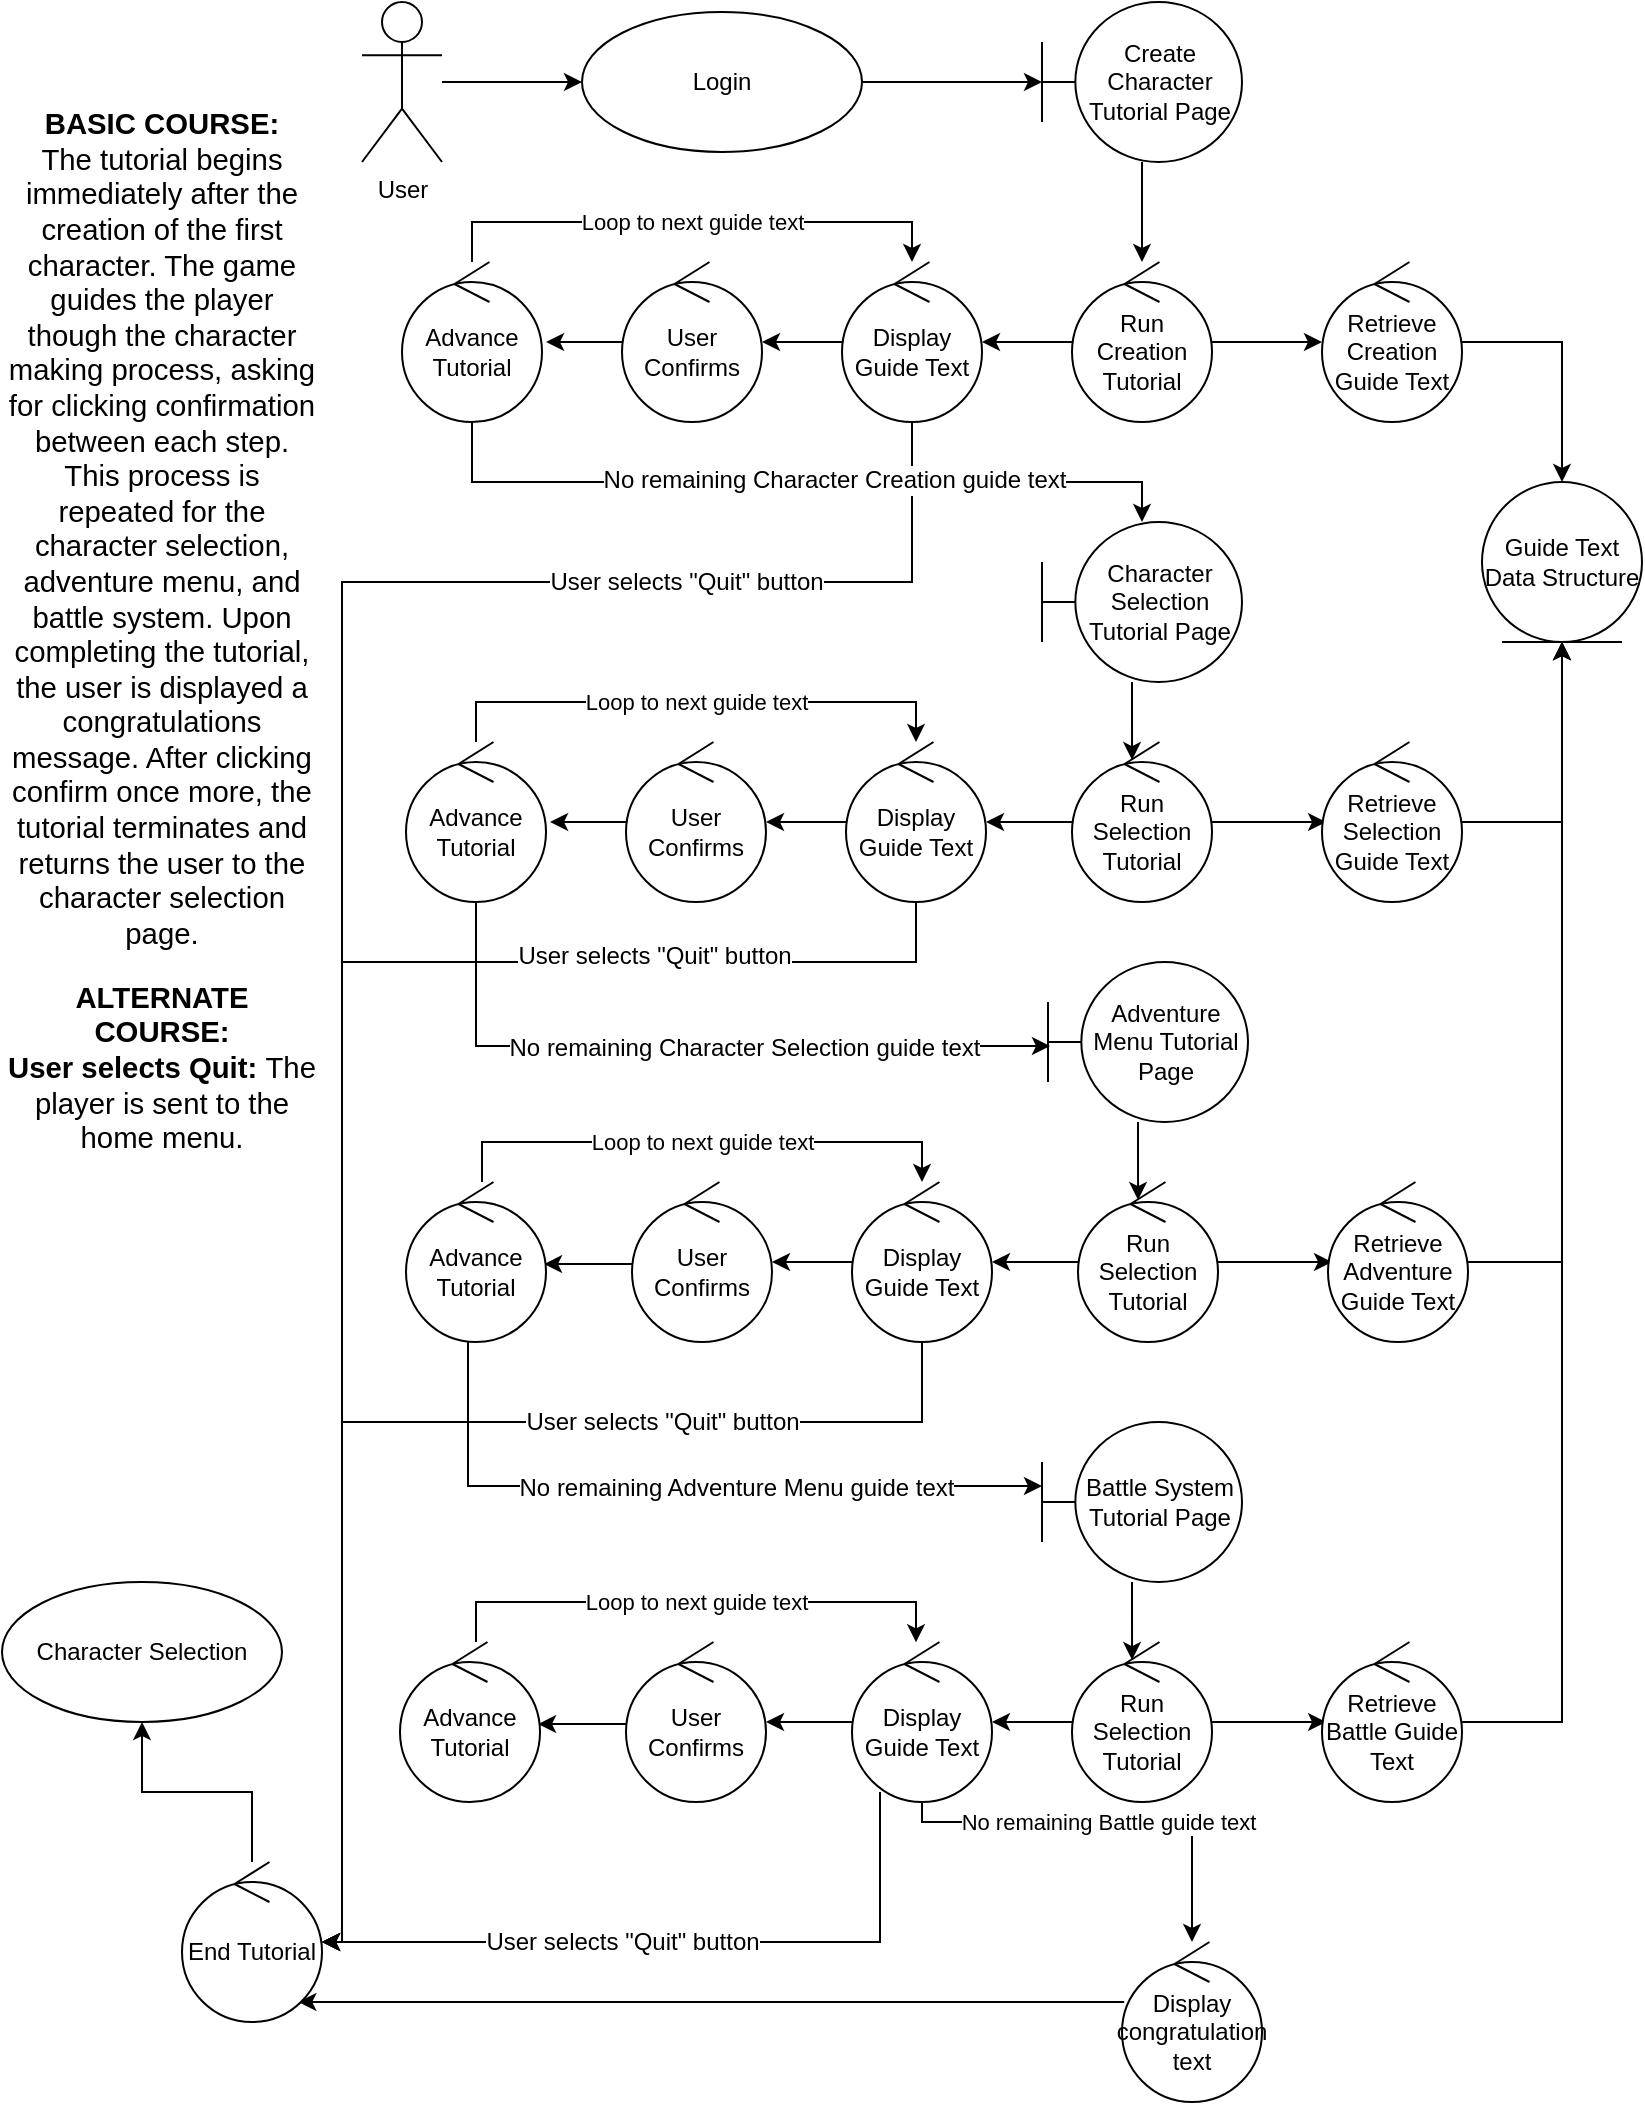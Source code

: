 <mxfile version="12.6.4" type="google"><diagram id="2UdwjRLN_vHw5Dow6xXX" name="Page-1"><mxGraphModel dx="495" dy="556" grid="1" gridSize="10" guides="1" tooltips="1" connect="1" arrows="1" fold="1" page="1" pageScale="1" pageWidth="850" pageHeight="1100" math="0" shadow="0"><root><mxCell id="0"/><mxCell id="1" parent="0"/><mxCell id="VDjBwOHAa2X8nMPVWQ8M-1" value="&lt;span id=&quot;docs-internal-guid-f6278458-7fff-3346-8fca-7a085c762b03&quot;&gt;&lt;p dir=&quot;ltr&quot; style=&quot;line-height: 1.2 ; margin-top: 0pt ; margin-bottom: 0pt&quot;&gt;&lt;span style=&quot;font-size: 11pt ; font-family: &amp;#34;arial&amp;#34; ; background-color: transparent ; font-weight: 700 ; vertical-align: baseline ; white-space: pre-wrap&quot;&gt;BASIC COURSE:&lt;/span&gt;&lt;/p&gt;&lt;p dir=&quot;ltr&quot; style=&quot;line-height: 1.2 ; margin-top: 0pt ; margin-bottom: 0pt&quot;&gt;&lt;span style=&quot;font-size: 11pt ; font-family: &amp;#34;arial&amp;#34; ; background-color: transparent ; vertical-align: baseline ; white-space: pre-wrap&quot;&gt;The tutorial begins immediately after the creation of the first character. The game guides the player though the character making process, asking for clicking confirmation between each step. This process is repeated for the character selection, adventure menu, and battle system. Upon completing the tutorial, the user is displayed a congratulations message. After clicking confirm once more, the tutorial terminates and returns the user to the character selection page.&lt;/span&gt;&lt;/p&gt;&lt;br&gt;&lt;p dir=&quot;ltr&quot; style=&quot;line-height: 1.2 ; margin-top: 0pt ; margin-bottom: 0pt&quot;&gt;&lt;span style=&quot;font-size: 11pt ; font-family: &amp;#34;arial&amp;#34; ; background-color: transparent ; font-weight: 700 ; vertical-align: baseline ; white-space: pre-wrap&quot;&gt;ALTERNATE COURSE:&lt;/span&gt;&lt;/p&gt;&lt;span style=&quot;font-size: 11pt ; font-family: &amp;#34;arial&amp;#34; ; background-color: transparent ; font-weight: 700 ; vertical-align: baseline ; white-space: pre-wrap&quot;&gt;User selects Quit: &lt;/span&gt;&lt;span style=&quot;font-size: 11pt ; font-family: &amp;#34;arial&amp;#34; ; background-color: transparent ; vertical-align: baseline ; white-space: pre-wrap&quot;&gt;The player is sent to the home menu.&lt;/span&gt;&lt;/span&gt;" style="text;html=1;strokeColor=none;fillColor=none;align=center;verticalAlign=middle;whiteSpace=wrap;rounded=0;" vertex="1" parent="1"><mxGeometry x="20" y="70" width="160" height="570" as="geometry"/></mxCell><mxCell id="j0R39SX2IFzxRNara5FX-3" style="edgeStyle=orthogonalEdgeStyle;rounded=0;orthogonalLoop=1;jettySize=auto;html=1;" edge="1" parent="1" source="VDjBwOHAa2X8nMPVWQ8M-2" target="j0R39SX2IFzxRNara5FX-2"><mxGeometry relative="1" as="geometry"/></mxCell><mxCell id="VDjBwOHAa2X8nMPVWQ8M-2" value="User" style="shape=umlActor;verticalLabelPosition=bottom;labelBackgroundColor=#ffffff;verticalAlign=top;html=1;outlineConnect=0;" vertex="1" parent="1"><mxGeometry x="200" y="40" width="40" height="80" as="geometry"/></mxCell><mxCell id="j0R39SX2IFzxRNara5FX-4" style="edgeStyle=orthogonalEdgeStyle;rounded=0;orthogonalLoop=1;jettySize=auto;html=1;" edge="1" parent="1" source="j0R39SX2IFzxRNara5FX-2" target="VDjBwOHAa2X8nMPVWQ8M-3"><mxGeometry relative="1" as="geometry"/></mxCell><mxCell id="j0R39SX2IFzxRNara5FX-2" value="Login" style="ellipse;whiteSpace=wrap;html=1;" vertex="1" parent="1"><mxGeometry x="310" y="45" width="140" height="70" as="geometry"/></mxCell><mxCell id="j0R39SX2IFzxRNara5FX-6" style="edgeStyle=orthogonalEdgeStyle;rounded=0;orthogonalLoop=1;jettySize=auto;html=1;" edge="1" parent="1" source="VDjBwOHAa2X8nMPVWQ8M-3" target="j0R39SX2IFzxRNara5FX-5"><mxGeometry relative="1" as="geometry"><Array as="points"><mxPoint x="590" y="160"/><mxPoint x="590" y="160"/></Array></mxGeometry></mxCell><mxCell id="VDjBwOHAa2X8nMPVWQ8M-3" value="Create Character Tutorial Page" style="shape=umlBoundary;whiteSpace=wrap;html=1;" vertex="1" parent="1"><mxGeometry x="540" y="40" width="100" height="80" as="geometry"/></mxCell><mxCell id="j0R39SX2IFzxRNara5FX-8" style="edgeStyle=orthogonalEdgeStyle;rounded=0;orthogonalLoop=1;jettySize=auto;html=1;" edge="1" parent="1" source="j0R39SX2IFzxRNara5FX-5" target="j0R39SX2IFzxRNara5FX-7"><mxGeometry relative="1" as="geometry"/></mxCell><mxCell id="j0R39SX2IFzxRNara5FX-35" value="" style="edgeStyle=orthogonalEdgeStyle;rounded=0;orthogonalLoop=1;jettySize=auto;html=1;" edge="1" parent="1" source="j0R39SX2IFzxRNara5FX-5" target="j0R39SX2IFzxRNara5FX-34"><mxGeometry relative="1" as="geometry"/></mxCell><mxCell id="j0R39SX2IFzxRNara5FX-5" value="Run Creation Tutorial" style="ellipse;shape=umlControl;whiteSpace=wrap;html=1;" vertex="1" parent="1"><mxGeometry x="555" y="170" width="70" height="80" as="geometry"/></mxCell><mxCell id="j0R39SX2IFzxRNara5FX-39" style="edgeStyle=orthogonalEdgeStyle;rounded=0;orthogonalLoop=1;jettySize=auto;html=1;" edge="1" parent="1" source="j0R39SX2IFzxRNara5FX-34" target="j0R39SX2IFzxRNara5FX-38"><mxGeometry relative="1" as="geometry"/></mxCell><mxCell id="j0R39SX2IFzxRNara5FX-34" value="Retrieve Creation Guide Text" style="ellipse;shape=umlControl;whiteSpace=wrap;html=1;" vertex="1" parent="1"><mxGeometry x="680" y="170" width="70" height="80" as="geometry"/></mxCell><mxCell id="j0R39SX2IFzxRNara5FX-11" style="edgeStyle=orthogonalEdgeStyle;rounded=0;orthogonalLoop=1;jettySize=auto;html=1;" edge="1" parent="1" source="j0R39SX2IFzxRNara5FX-7" target="j0R39SX2IFzxRNara5FX-9"><mxGeometry relative="1" as="geometry"/></mxCell><mxCell id="j0R39SX2IFzxRNara5FX-78" style="edgeStyle=orthogonalEdgeStyle;rounded=0;orthogonalLoop=1;jettySize=auto;html=1;" edge="1" parent="1" source="j0R39SX2IFzxRNara5FX-7" target="j0R39SX2IFzxRNara5FX-74"><mxGeometry relative="1" as="geometry"><Array as="points"><mxPoint x="475" y="330"/><mxPoint x="190" y="330"/><mxPoint x="190" y="1010"/></Array></mxGeometry></mxCell><mxCell id="j0R39SX2IFzxRNara5FX-88" value="User selects &quot;Quit&quot; button" style="text;html=1;align=center;verticalAlign=middle;resizable=0;points=[];labelBackgroundColor=#ffffff;" connectable="0" vertex="1" parent="j0R39SX2IFzxRNara5FX-78"><mxGeometry x="-0.634" relative="1" as="geometry"><mxPoint as="offset"/></mxGeometry></mxCell><mxCell id="j0R39SX2IFzxRNara5FX-7" value="Display Guide Text" style="ellipse;shape=umlControl;whiteSpace=wrap;html=1;" vertex="1" parent="1"><mxGeometry x="440" y="170" width="70" height="80" as="geometry"/></mxCell><mxCell id="j0R39SX2IFzxRNara5FX-12" style="edgeStyle=orthogonalEdgeStyle;rounded=0;orthogonalLoop=1;jettySize=auto;html=1;entryX=1.029;entryY=0.5;entryDx=0;entryDy=0;entryPerimeter=0;" edge="1" parent="1" source="j0R39SX2IFzxRNara5FX-9" target="j0R39SX2IFzxRNara5FX-13"><mxGeometry relative="1" as="geometry"><mxPoint x="262" y="210" as="targetPoint"/></mxGeometry></mxCell><mxCell id="j0R39SX2IFzxRNara5FX-9" value="User Confirms" style="ellipse;shape=umlControl;whiteSpace=wrap;html=1;" vertex="1" parent="1"><mxGeometry x="330" y="170" width="70" height="80" as="geometry"/></mxCell><mxCell id="j0R39SX2IFzxRNara5FX-14" value="Loop to next guide text" style="edgeStyle=orthogonalEdgeStyle;rounded=0;orthogonalLoop=1;jettySize=auto;html=1;" edge="1" parent="1" source="j0R39SX2IFzxRNara5FX-13" target="j0R39SX2IFzxRNara5FX-7"><mxGeometry relative="1" as="geometry"><Array as="points"><mxPoint x="255" y="150"/><mxPoint x="475" y="150"/></Array></mxGeometry></mxCell><mxCell id="j0R39SX2IFzxRNara5FX-22" style="edgeStyle=orthogonalEdgeStyle;rounded=0;orthogonalLoop=1;jettySize=auto;html=1;" edge="1" parent="1" source="j0R39SX2IFzxRNara5FX-13" target="j0R39SX2IFzxRNara5FX-18"><mxGeometry relative="1" as="geometry"><Array as="points"><mxPoint x="255" y="280"/><mxPoint x="590" y="280"/></Array></mxGeometry></mxCell><mxCell id="j0R39SX2IFzxRNara5FX-23" value="No remaining Character Creation guide text" style="text;html=1;align=center;verticalAlign=middle;resizable=0;points=[];labelBackgroundColor=#ffffff;" connectable="0" vertex="1" parent="j0R39SX2IFzxRNara5FX-22"><mxGeometry x="0.096" y="1" relative="1" as="geometry"><mxPoint as="offset"/></mxGeometry></mxCell><mxCell id="j0R39SX2IFzxRNara5FX-13" value="Advance Tutorial" style="ellipse;shape=umlControl;whiteSpace=wrap;html=1;" vertex="1" parent="1"><mxGeometry x="220" y="170" width="70" height="80" as="geometry"/></mxCell><mxCell id="j0R39SX2IFzxRNara5FX-32" style="edgeStyle=orthogonalEdgeStyle;rounded=0;orthogonalLoop=1;jettySize=auto;html=1;entryX=0.429;entryY=0.113;entryDx=0;entryDy=0;entryPerimeter=0;" edge="1" parent="1" source="j0R39SX2IFzxRNara5FX-18" target="j0R39SX2IFzxRNara5FX-25"><mxGeometry relative="1" as="geometry"><Array as="points"><mxPoint x="585" y="390"/><mxPoint x="585" y="390"/></Array></mxGeometry></mxCell><mxCell id="j0R39SX2IFzxRNara5FX-18" value="Character Selection Tutorial Page" style="shape=umlBoundary;whiteSpace=wrap;html=1;" vertex="1" parent="1"><mxGeometry x="540" y="300" width="100" height="80" as="geometry"/></mxCell><mxCell id="j0R39SX2IFzxRNara5FX-24" style="edgeStyle=orthogonalEdgeStyle;rounded=0;orthogonalLoop=1;jettySize=auto;html=1;" edge="1" parent="1" source="j0R39SX2IFzxRNara5FX-25" target="j0R39SX2IFzxRNara5FX-27"><mxGeometry relative="1" as="geometry"/></mxCell><mxCell id="j0R39SX2IFzxRNara5FX-37" style="edgeStyle=orthogonalEdgeStyle;rounded=0;orthogonalLoop=1;jettySize=auto;html=1;entryX=0.029;entryY=0.5;entryDx=0;entryDy=0;entryPerimeter=0;" edge="1" parent="1" source="j0R39SX2IFzxRNara5FX-25" target="j0R39SX2IFzxRNara5FX-36"><mxGeometry relative="1" as="geometry"/></mxCell><mxCell id="j0R39SX2IFzxRNara5FX-25" value="Run Selection Tutorial" style="ellipse;shape=umlControl;whiteSpace=wrap;html=1;" vertex="1" parent="1"><mxGeometry x="555" y="410" width="70" height="80" as="geometry"/></mxCell><mxCell id="j0R39SX2IFzxRNara5FX-26" style="edgeStyle=orthogonalEdgeStyle;rounded=0;orthogonalLoop=1;jettySize=auto;html=1;" edge="1" parent="1" source="j0R39SX2IFzxRNara5FX-27" target="j0R39SX2IFzxRNara5FX-29"><mxGeometry relative="1" as="geometry"/></mxCell><mxCell id="j0R39SX2IFzxRNara5FX-79" style="edgeStyle=orthogonalEdgeStyle;rounded=0;orthogonalLoop=1;jettySize=auto;html=1;" edge="1" parent="1" source="j0R39SX2IFzxRNara5FX-27" target="j0R39SX2IFzxRNara5FX-74"><mxGeometry relative="1" as="geometry"><Array as="points"><mxPoint x="477" y="520"/><mxPoint x="190" y="520"/><mxPoint x="190" y="1010"/></Array></mxGeometry></mxCell><mxCell id="j0R39SX2IFzxRNara5FX-87" value="User selects &quot;Quit&quot; button" style="text;html=1;align=center;verticalAlign=middle;resizable=0;points=[];labelBackgroundColor=#ffffff;" connectable="0" vertex="1" parent="j0R39SX2IFzxRNara5FX-79"><mxGeometry x="-0.606" y="-3" relative="1" as="geometry"><mxPoint as="offset"/></mxGeometry></mxCell><mxCell id="j0R39SX2IFzxRNara5FX-27" value="Display Guide Text" style="ellipse;shape=umlControl;whiteSpace=wrap;html=1;" vertex="1" parent="1"><mxGeometry x="442" y="410" width="70" height="80" as="geometry"/></mxCell><mxCell id="j0R39SX2IFzxRNara5FX-28" style="edgeStyle=orthogonalEdgeStyle;rounded=0;orthogonalLoop=1;jettySize=auto;html=1;entryX=1.029;entryY=0.5;entryDx=0;entryDy=0;entryPerimeter=0;" edge="1" parent="1" source="j0R39SX2IFzxRNara5FX-29" target="j0R39SX2IFzxRNara5FX-31"><mxGeometry relative="1" as="geometry"><mxPoint x="264" y="450" as="targetPoint"/></mxGeometry></mxCell><mxCell id="j0R39SX2IFzxRNara5FX-29" value="User Confirms" style="ellipse;shape=umlControl;whiteSpace=wrap;html=1;" vertex="1" parent="1"><mxGeometry x="332" y="410" width="70" height="80" as="geometry"/></mxCell><mxCell id="j0R39SX2IFzxRNara5FX-30" value="Loop to next guide text" style="edgeStyle=orthogonalEdgeStyle;rounded=0;orthogonalLoop=1;jettySize=auto;html=1;" edge="1" parent="1" source="j0R39SX2IFzxRNara5FX-31" target="j0R39SX2IFzxRNara5FX-27"><mxGeometry relative="1" as="geometry"><Array as="points"><mxPoint x="257" y="390"/><mxPoint x="477" y="390"/></Array></mxGeometry></mxCell><mxCell id="j0R39SX2IFzxRNara5FX-53" style="edgeStyle=orthogonalEdgeStyle;rounded=0;orthogonalLoop=1;jettySize=auto;html=1;entryX=0.01;entryY=0.525;entryDx=0;entryDy=0;entryPerimeter=0;" edge="1" parent="1" source="j0R39SX2IFzxRNara5FX-31" target="j0R39SX2IFzxRNara5FX-42"><mxGeometry relative="1" as="geometry"><Array as="points"><mxPoint x="257" y="562"/></Array></mxGeometry></mxCell><mxCell id="j0R39SX2IFzxRNara5FX-54" value="No remaining Character Selection guide text" style="text;html=1;align=center;verticalAlign=middle;resizable=0;points=[];labelBackgroundColor=#ffffff;" connectable="0" vertex="1" parent="j0R39SX2IFzxRNara5FX-53"><mxGeometry x="0.148" y="-1" relative="1" as="geometry"><mxPoint as="offset"/></mxGeometry></mxCell><mxCell id="j0R39SX2IFzxRNara5FX-31" value="Advance Tutorial" style="ellipse;shape=umlControl;whiteSpace=wrap;html=1;" vertex="1" parent="1"><mxGeometry x="222" y="410" width="70" height="80" as="geometry"/></mxCell><mxCell id="j0R39SX2IFzxRNara5FX-40" style="edgeStyle=orthogonalEdgeStyle;rounded=0;orthogonalLoop=1;jettySize=auto;html=1;entryX=0.5;entryY=1;entryDx=0;entryDy=0;" edge="1" parent="1" source="j0R39SX2IFzxRNara5FX-36" target="j0R39SX2IFzxRNara5FX-38"><mxGeometry relative="1" as="geometry"/></mxCell><mxCell id="j0R39SX2IFzxRNara5FX-36" value="Retrieve Selection Guide Text" style="ellipse;shape=umlControl;whiteSpace=wrap;html=1;" vertex="1" parent="1"><mxGeometry x="680" y="410" width="70" height="80" as="geometry"/></mxCell><mxCell id="j0R39SX2IFzxRNara5FX-38" value="Guide Text Data Structure" style="ellipse;shape=umlEntity;whiteSpace=wrap;html=1;" vertex="1" parent="1"><mxGeometry x="760" y="280" width="80" height="80" as="geometry"/></mxCell><mxCell id="j0R39SX2IFzxRNara5FX-41" style="edgeStyle=orthogonalEdgeStyle;rounded=0;orthogonalLoop=1;jettySize=auto;html=1;entryX=0.429;entryY=0.113;entryDx=0;entryDy=0;entryPerimeter=0;" edge="1" parent="1" source="j0R39SX2IFzxRNara5FX-42" target="j0R39SX2IFzxRNara5FX-45"><mxGeometry relative="1" as="geometry"><Array as="points"><mxPoint x="588" y="610"/><mxPoint x="588" y="610"/></Array></mxGeometry></mxCell><mxCell id="j0R39SX2IFzxRNara5FX-42" value="Adventure Menu Tutorial Page" style="shape=umlBoundary;whiteSpace=wrap;html=1;" vertex="1" parent="1"><mxGeometry x="543" y="520" width="100" height="80" as="geometry"/></mxCell><mxCell id="j0R39SX2IFzxRNara5FX-43" style="edgeStyle=orthogonalEdgeStyle;rounded=0;orthogonalLoop=1;jettySize=auto;html=1;" edge="1" parent="1" source="j0R39SX2IFzxRNara5FX-45" target="j0R39SX2IFzxRNara5FX-47"><mxGeometry relative="1" as="geometry"/></mxCell><mxCell id="j0R39SX2IFzxRNara5FX-44" style="edgeStyle=orthogonalEdgeStyle;rounded=0;orthogonalLoop=1;jettySize=auto;html=1;entryX=0.029;entryY=0.5;entryDx=0;entryDy=0;entryPerimeter=0;" edge="1" parent="1" source="j0R39SX2IFzxRNara5FX-45" target="j0R39SX2IFzxRNara5FX-52"><mxGeometry relative="1" as="geometry"/></mxCell><mxCell id="j0R39SX2IFzxRNara5FX-45" value="Run Selection Tutorial" style="ellipse;shape=umlControl;whiteSpace=wrap;html=1;" vertex="1" parent="1"><mxGeometry x="558" y="630" width="70" height="80" as="geometry"/></mxCell><mxCell id="j0R39SX2IFzxRNara5FX-46" style="edgeStyle=orthogonalEdgeStyle;rounded=0;orthogonalLoop=1;jettySize=auto;html=1;" edge="1" parent="1" source="j0R39SX2IFzxRNara5FX-47" target="j0R39SX2IFzxRNara5FX-49"><mxGeometry relative="1" as="geometry"/></mxCell><mxCell id="j0R39SX2IFzxRNara5FX-81" style="edgeStyle=orthogonalEdgeStyle;rounded=0;orthogonalLoop=1;jettySize=auto;html=1;" edge="1" parent="1" source="j0R39SX2IFzxRNara5FX-47" target="j0R39SX2IFzxRNara5FX-74"><mxGeometry relative="1" as="geometry"><Array as="points"><mxPoint x="480" y="750"/><mxPoint x="190" y="750"/><mxPoint x="190" y="1010"/></Array></mxGeometry></mxCell><mxCell id="j0R39SX2IFzxRNara5FX-86" value="User selects &quot;Quit&quot; button" style="text;html=1;align=center;verticalAlign=middle;resizable=0;points=[];labelBackgroundColor=#ffffff;" connectable="0" vertex="1" parent="j0R39SX2IFzxRNara5FX-81"><mxGeometry x="-0.323" y="-1" relative="1" as="geometry"><mxPoint x="33" y="1" as="offset"/></mxGeometry></mxCell><mxCell id="j0R39SX2IFzxRNara5FX-47" value="Display Guide Text" style="ellipse;shape=umlControl;whiteSpace=wrap;html=1;" vertex="1" parent="1"><mxGeometry x="445" y="630" width="70" height="80" as="geometry"/></mxCell><mxCell id="j0R39SX2IFzxRNara5FX-48" style="edgeStyle=orthogonalEdgeStyle;rounded=0;orthogonalLoop=1;jettySize=auto;html=1;entryX=0.986;entryY=0.513;entryDx=0;entryDy=0;entryPerimeter=0;" edge="1" parent="1" source="j0R39SX2IFzxRNara5FX-49" target="j0R39SX2IFzxRNara5FX-55"><mxGeometry relative="1" as="geometry"><mxPoint x="297.03" y="670" as="targetPoint"/><Array as="points"><mxPoint x="320" y="671"/><mxPoint x="320" y="671"/></Array></mxGeometry></mxCell><mxCell id="j0R39SX2IFzxRNara5FX-49" value="User Confirms" style="ellipse;shape=umlControl;whiteSpace=wrap;html=1;" vertex="1" parent="1"><mxGeometry x="335" y="630" width="70" height="80" as="geometry"/></mxCell><mxCell id="j0R39SX2IFzxRNara5FX-50" value="Loop to next guide text" style="edgeStyle=orthogonalEdgeStyle;rounded=0;orthogonalLoop=1;jettySize=auto;html=1;" edge="1" parent="1" target="j0R39SX2IFzxRNara5FX-47"><mxGeometry relative="1" as="geometry"><Array as="points"><mxPoint x="260" y="610"/><mxPoint x="480" y="610"/></Array><mxPoint x="260" y="630" as="sourcePoint"/></mxGeometry></mxCell><mxCell id="j0R39SX2IFzxRNara5FX-51" style="edgeStyle=orthogonalEdgeStyle;rounded=0;orthogonalLoop=1;jettySize=auto;html=1;" edge="1" parent="1" source="j0R39SX2IFzxRNara5FX-52" target="j0R39SX2IFzxRNara5FX-38"><mxGeometry relative="1" as="geometry"><mxPoint x="803" y="580" as="targetPoint"/></mxGeometry></mxCell><mxCell id="j0R39SX2IFzxRNara5FX-52" value="Retrieve Adventure Guide Text" style="ellipse;shape=umlControl;whiteSpace=wrap;html=1;" vertex="1" parent="1"><mxGeometry x="683" y="630" width="70" height="80" as="geometry"/></mxCell><mxCell id="j0R39SX2IFzxRNara5FX-55" value="Advance Tutorial" style="ellipse;shape=umlControl;whiteSpace=wrap;html=1;" vertex="1" parent="1"><mxGeometry x="222" y="630" width="70" height="80" as="geometry"/></mxCell><mxCell id="j0R39SX2IFzxRNara5FX-58" style="edgeStyle=orthogonalEdgeStyle;rounded=0;orthogonalLoop=1;jettySize=auto;html=1;entryX=0.429;entryY=0.113;entryDx=0;entryDy=0;entryPerimeter=0;" edge="1" parent="1" source="j0R39SX2IFzxRNara5FX-59" target="j0R39SX2IFzxRNara5FX-62"><mxGeometry relative="1" as="geometry"><Array as="points"><mxPoint x="585" y="840"/><mxPoint x="585" y="840"/></Array></mxGeometry></mxCell><mxCell id="j0R39SX2IFzxRNara5FX-59" value="Battle System Tutorial Page" style="shape=umlBoundary;whiteSpace=wrap;html=1;" vertex="1" parent="1"><mxGeometry x="540" y="750" width="100" height="80" as="geometry"/></mxCell><mxCell id="j0R39SX2IFzxRNara5FX-60" style="edgeStyle=orthogonalEdgeStyle;rounded=0;orthogonalLoop=1;jettySize=auto;html=1;" edge="1" parent="1" source="j0R39SX2IFzxRNara5FX-62" target="j0R39SX2IFzxRNara5FX-64"><mxGeometry relative="1" as="geometry"/></mxCell><mxCell id="j0R39SX2IFzxRNara5FX-61" style="edgeStyle=orthogonalEdgeStyle;rounded=0;orthogonalLoop=1;jettySize=auto;html=1;entryX=0.029;entryY=0.5;entryDx=0;entryDy=0;entryPerimeter=0;" edge="1" parent="1" source="j0R39SX2IFzxRNara5FX-62" target="j0R39SX2IFzxRNara5FX-68"><mxGeometry relative="1" as="geometry"/></mxCell><mxCell id="j0R39SX2IFzxRNara5FX-62" value="Run Selection Tutorial" style="ellipse;shape=umlControl;whiteSpace=wrap;html=1;" vertex="1" parent="1"><mxGeometry x="555" y="860" width="70" height="80" as="geometry"/></mxCell><mxCell id="j0R39SX2IFzxRNara5FX-63" style="edgeStyle=orthogonalEdgeStyle;rounded=0;orthogonalLoop=1;jettySize=auto;html=1;" edge="1" parent="1" source="j0R39SX2IFzxRNara5FX-64" target="j0R39SX2IFzxRNara5FX-66"><mxGeometry relative="1" as="geometry"/></mxCell><mxCell id="j0R39SX2IFzxRNara5FX-83" style="edgeStyle=orthogonalEdgeStyle;rounded=0;orthogonalLoop=1;jettySize=auto;html=1;exitX=0.2;exitY=0.938;exitDx=0;exitDy=0;exitPerimeter=0;" edge="1" parent="1" source="j0R39SX2IFzxRNara5FX-64" target="j0R39SX2IFzxRNara5FX-74"><mxGeometry relative="1" as="geometry"><Array as="points"><mxPoint x="459" y="1010"/></Array></mxGeometry></mxCell><mxCell id="j0R39SX2IFzxRNara5FX-89" value="User selects &quot;Quit&quot; button" style="text;html=1;align=center;verticalAlign=middle;resizable=0;points=[];labelBackgroundColor=#ffffff;" connectable="0" vertex="1" parent="j0R39SX2IFzxRNara5FX-83"><mxGeometry x="-0.26" y="-2" relative="1" as="geometry"><mxPoint x="-73" y="2" as="offset"/></mxGeometry></mxCell><mxCell id="j0R39SX2IFzxRNara5FX-91" value="No remaining Battle guide text" style="edgeStyle=orthogonalEdgeStyle;rounded=0;orthogonalLoop=1;jettySize=auto;html=1;" edge="1" parent="1" source="j0R39SX2IFzxRNara5FX-64" target="j0R39SX2IFzxRNara5FX-90"><mxGeometry relative="1" as="geometry"><Array as="points"><mxPoint x="480" y="950"/><mxPoint x="615" y="950"/></Array></mxGeometry></mxCell><mxCell id="j0R39SX2IFzxRNara5FX-64" value="Display Guide Text" style="ellipse;shape=umlControl;whiteSpace=wrap;html=1;" vertex="1" parent="1"><mxGeometry x="445" y="860" width="70" height="80" as="geometry"/></mxCell><mxCell id="j0R39SX2IFzxRNara5FX-93" style="edgeStyle=orthogonalEdgeStyle;rounded=0;orthogonalLoop=1;jettySize=auto;html=1;" edge="1" parent="1" source="j0R39SX2IFzxRNara5FX-90" target="j0R39SX2IFzxRNara5FX-74"><mxGeometry relative="1" as="geometry"><Array as="points"><mxPoint x="430" y="1040"/><mxPoint x="430" y="1040"/></Array></mxGeometry></mxCell><mxCell id="j0R39SX2IFzxRNara5FX-90" value="Display congratulation&lt;br&gt;text" style="ellipse;shape=umlControl;whiteSpace=wrap;html=1;" vertex="1" parent="1"><mxGeometry x="580" y="1010" width="70" height="80" as="geometry"/></mxCell><mxCell id="j0R39SX2IFzxRNara5FX-65" style="edgeStyle=orthogonalEdgeStyle;rounded=0;orthogonalLoop=1;jettySize=auto;html=1;entryX=0.986;entryY=0.513;entryDx=0;entryDy=0;entryPerimeter=0;" edge="1" parent="1" source="j0R39SX2IFzxRNara5FX-66" target="j0R39SX2IFzxRNara5FX-69"><mxGeometry relative="1" as="geometry"><mxPoint x="294.03" y="900" as="targetPoint"/><Array as="points"><mxPoint x="317" y="901"/><mxPoint x="317" y="901"/></Array></mxGeometry></mxCell><mxCell id="j0R39SX2IFzxRNara5FX-66" value="User Confirms" style="ellipse;shape=umlControl;whiteSpace=wrap;html=1;" vertex="1" parent="1"><mxGeometry x="332" y="860" width="70" height="80" as="geometry"/></mxCell><mxCell id="j0R39SX2IFzxRNara5FX-67" value="Loop to next guide text" style="edgeStyle=orthogonalEdgeStyle;rounded=0;orthogonalLoop=1;jettySize=auto;html=1;" edge="1" parent="1" target="j0R39SX2IFzxRNara5FX-64"><mxGeometry relative="1" as="geometry"><Array as="points"><mxPoint x="257" y="840"/><mxPoint x="477" y="840"/></Array><mxPoint x="257" y="860" as="sourcePoint"/></mxGeometry></mxCell><mxCell id="j0R39SX2IFzxRNara5FX-72" style="edgeStyle=orthogonalEdgeStyle;rounded=0;orthogonalLoop=1;jettySize=auto;html=1;" edge="1" parent="1" source="j0R39SX2IFzxRNara5FX-68" target="j0R39SX2IFzxRNara5FX-38"><mxGeometry relative="1" as="geometry"/></mxCell><mxCell id="j0R39SX2IFzxRNara5FX-68" value="Retrieve Battle Guide Text" style="ellipse;shape=umlControl;whiteSpace=wrap;html=1;" vertex="1" parent="1"><mxGeometry x="680" y="860" width="70" height="80" as="geometry"/></mxCell><mxCell id="j0R39SX2IFzxRNara5FX-69" value="Advance Tutorial" style="ellipse;shape=umlControl;whiteSpace=wrap;html=1;" vertex="1" parent="1"><mxGeometry x="219" y="860" width="70" height="80" as="geometry"/></mxCell><mxCell id="j0R39SX2IFzxRNara5FX-96" style="edgeStyle=orthogonalEdgeStyle;rounded=0;orthogonalLoop=1;jettySize=auto;html=1;entryX=0.5;entryY=1;entryDx=0;entryDy=0;" edge="1" parent="1" source="j0R39SX2IFzxRNara5FX-74" target="j0R39SX2IFzxRNara5FX-95"><mxGeometry relative="1" as="geometry"/></mxCell><mxCell id="j0R39SX2IFzxRNara5FX-74" value="End Tutorial" style="ellipse;shape=umlControl;whiteSpace=wrap;html=1;" vertex="1" parent="1"><mxGeometry x="110" y="970" width="70" height="80" as="geometry"/></mxCell><mxCell id="j0R39SX2IFzxRNara5FX-70" style="edgeStyle=orthogonalEdgeStyle;rounded=0;orthogonalLoop=1;jettySize=auto;html=1;entryX=0.01;entryY=0.525;entryDx=0;entryDy=0;entryPerimeter=0;" edge="1" parent="1"><mxGeometry relative="1" as="geometry"><mxPoint x="253" y="710" as="sourcePoint"/><mxPoint x="540" y="782" as="targetPoint"/><Array as="points"><mxPoint x="253" y="782"/></Array></mxGeometry></mxCell><mxCell id="j0R39SX2IFzxRNara5FX-71" value="No remaining Adventure Menu guide text" style="text;html=1;align=center;verticalAlign=middle;resizable=0;points=[];labelBackgroundColor=#ffffff;" connectable="0" vertex="1" parent="j0R39SX2IFzxRNara5FX-70"><mxGeometry x="0.148" y="-1" relative="1" as="geometry"><mxPoint as="offset"/></mxGeometry></mxCell><mxCell id="j0R39SX2IFzxRNara5FX-95" value="Character Selection" style="ellipse;whiteSpace=wrap;html=1;" vertex="1" parent="1"><mxGeometry x="20" y="830" width="140" height="70" as="geometry"/></mxCell></root></mxGraphModel></diagram></mxfile>
